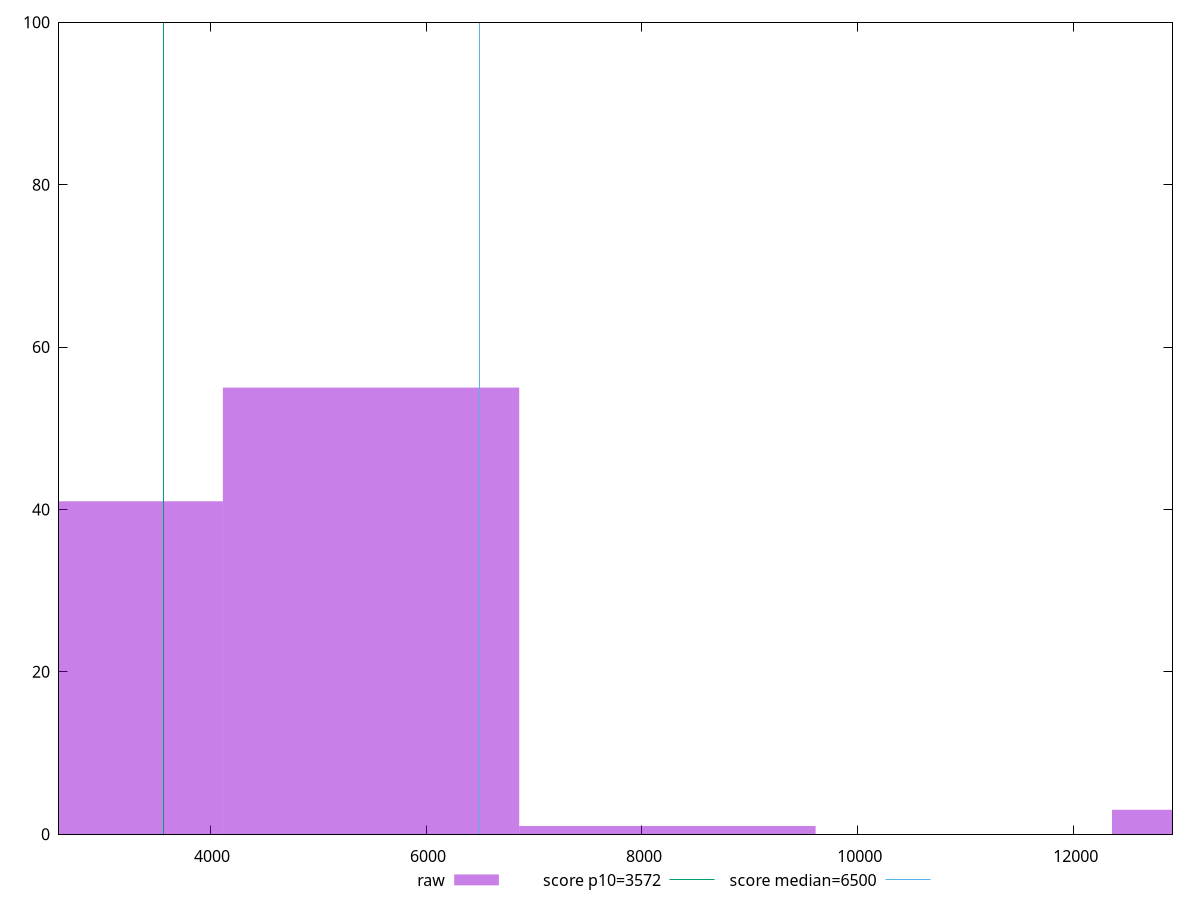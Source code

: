 reset

$raw <<EOF
5490.785975664352 55
2745.392987832176 41
13726.96493916088 3
8236.178963496528 1
EOF

set key outside below
set boxwidth 2745.392987832176
set xrange [2600.416:12914.707]
set yrange [0:100]
set trange [0:100]
set style fill transparent solid 0.5 noborder

set parametric
set terminal svg size 640, 490 enhanced background rgb 'white'
set output "reprap/first-cpu-idle/samples/pages/raw/histogram.svg"

plot $raw title "raw" with boxes, \
     3572,t title "score p10=3572", \
     6500,t title "score median=6500"

reset
